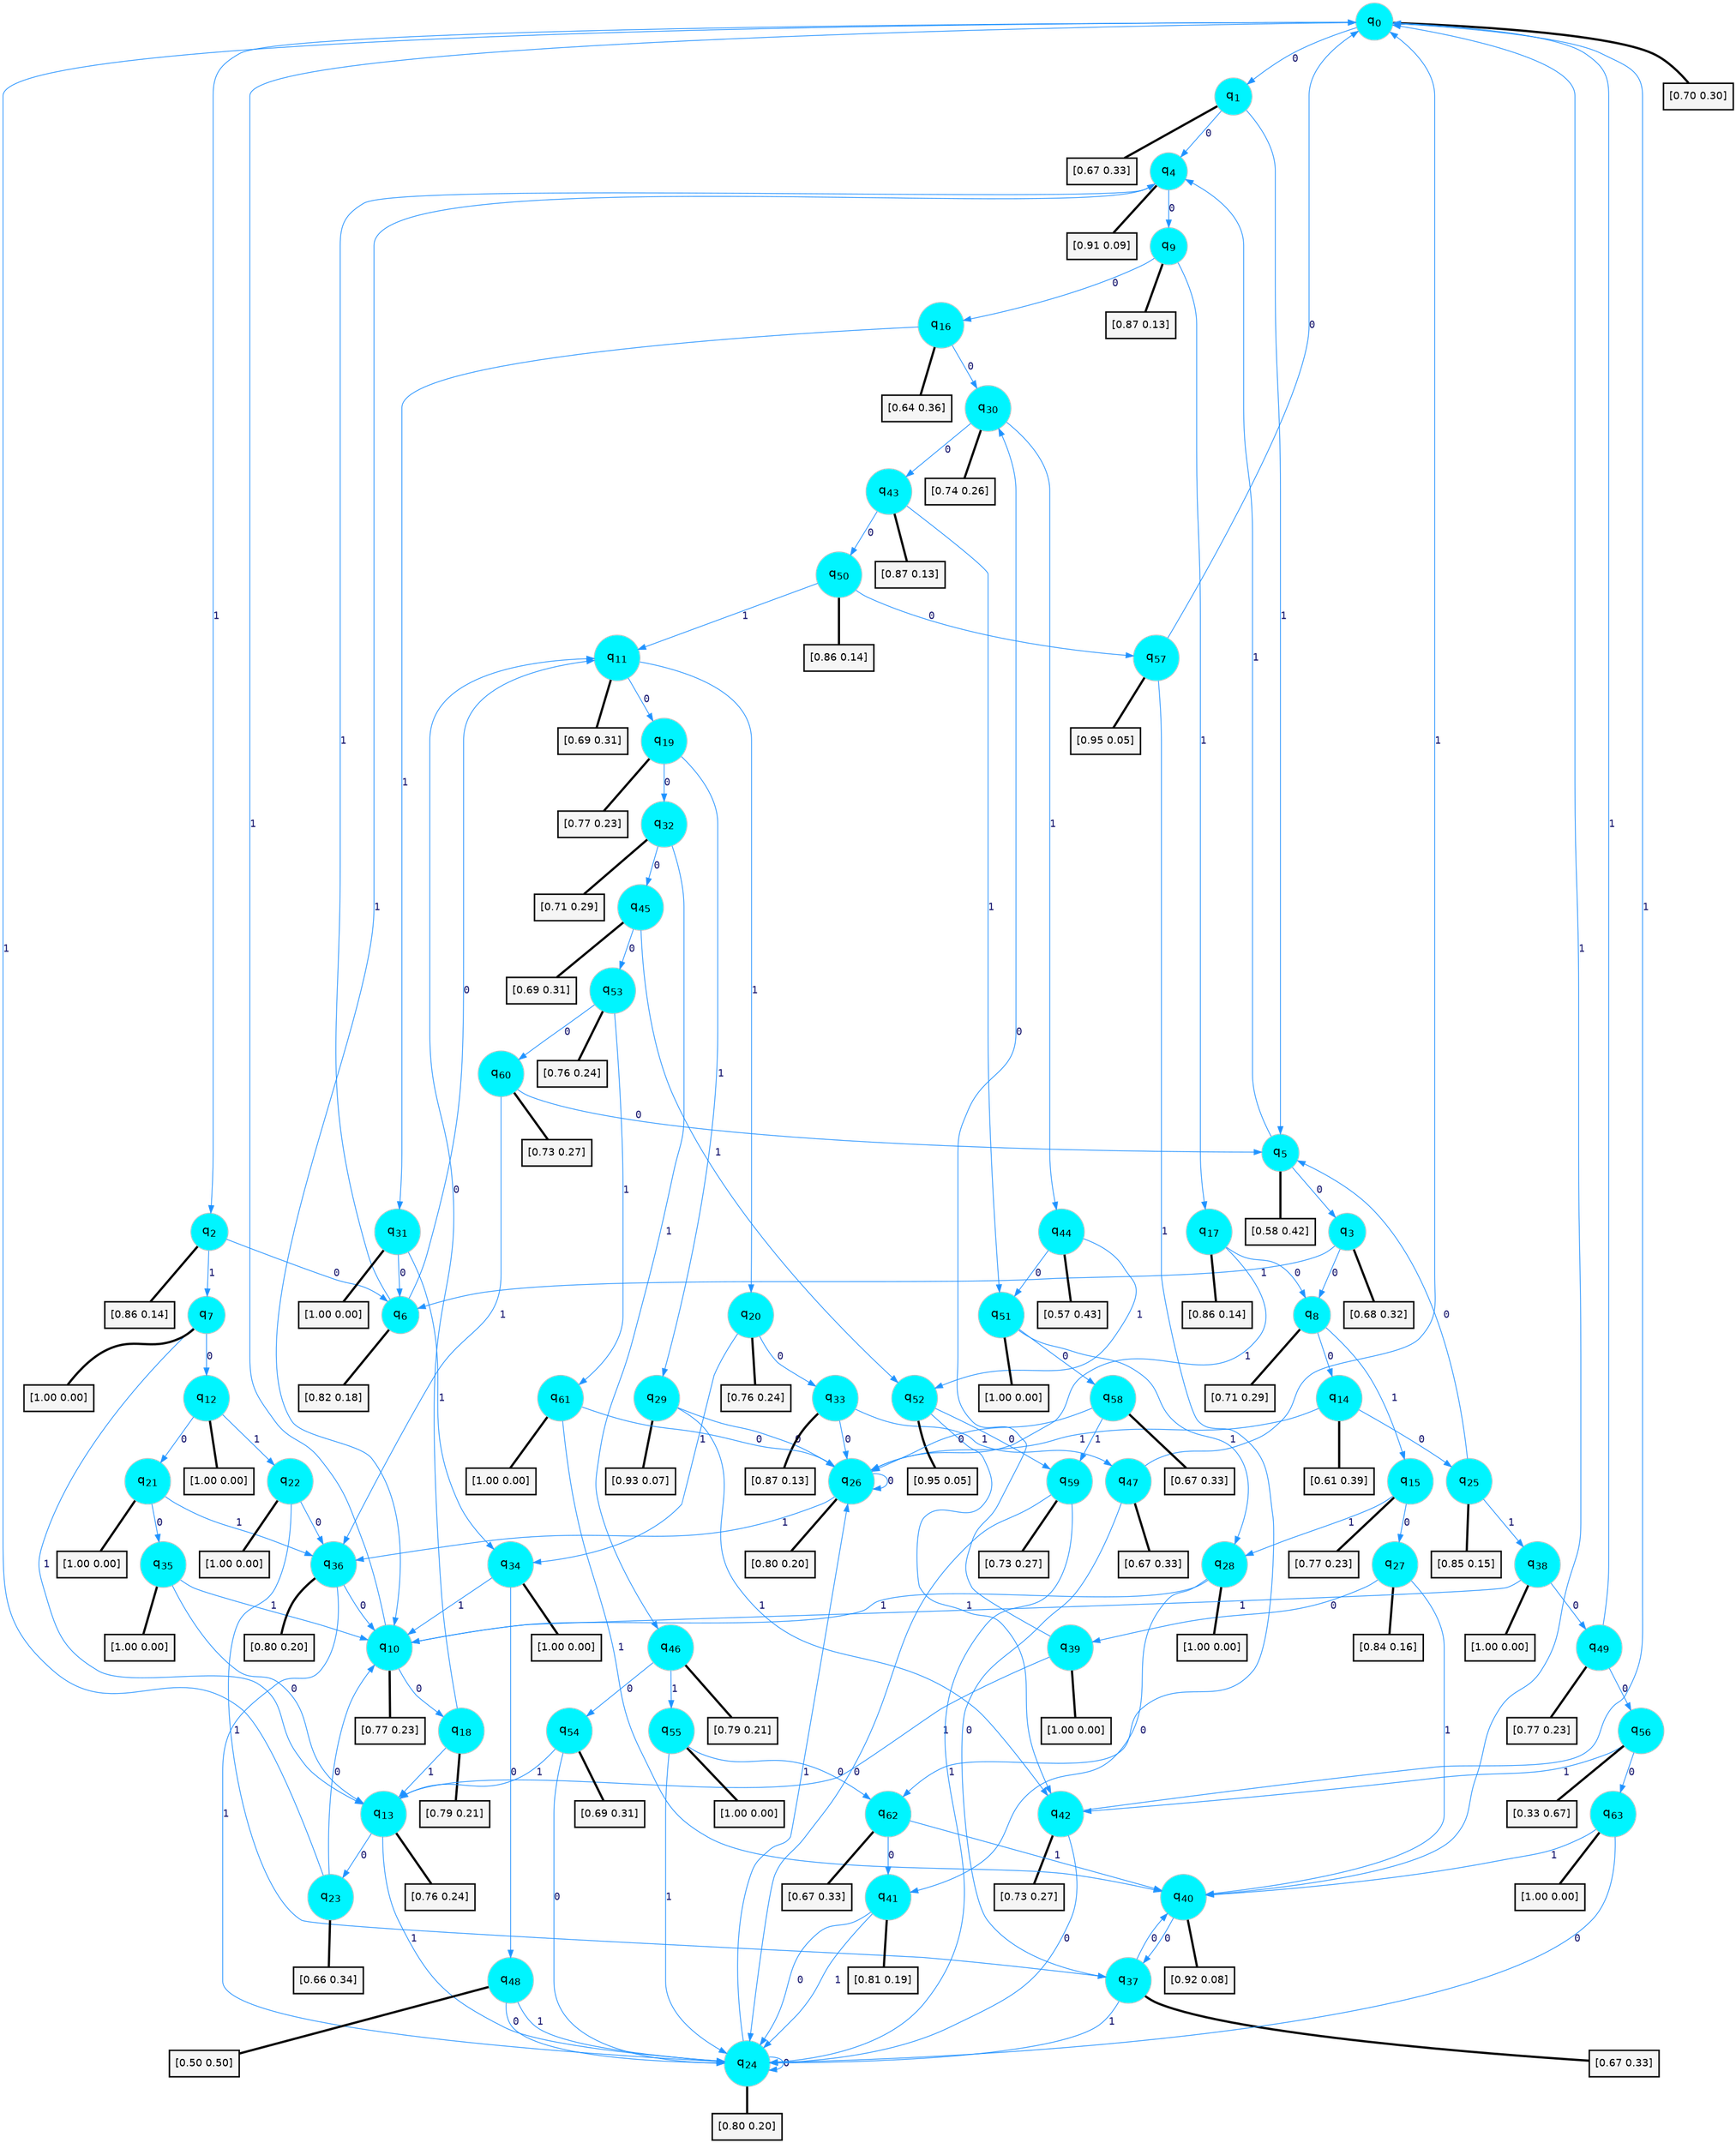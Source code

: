 digraph G {
graph [
bgcolor=transparent, dpi=300, rankdir=TD, size="40,25"];
node [
color=gray, fillcolor=turquoise1, fontcolor=black, fontname=Helvetica, fontsize=16, fontweight=bold, shape=circle, style=filled];
edge [
arrowsize=1, color=dodgerblue1, fontcolor=midnightblue, fontname=courier, fontweight=bold, penwidth=1, style=solid, weight=20];
0[label=<q<SUB>0</SUB>>];
1[label=<q<SUB>1</SUB>>];
2[label=<q<SUB>2</SUB>>];
3[label=<q<SUB>3</SUB>>];
4[label=<q<SUB>4</SUB>>];
5[label=<q<SUB>5</SUB>>];
6[label=<q<SUB>6</SUB>>];
7[label=<q<SUB>7</SUB>>];
8[label=<q<SUB>8</SUB>>];
9[label=<q<SUB>9</SUB>>];
10[label=<q<SUB>10</SUB>>];
11[label=<q<SUB>11</SUB>>];
12[label=<q<SUB>12</SUB>>];
13[label=<q<SUB>13</SUB>>];
14[label=<q<SUB>14</SUB>>];
15[label=<q<SUB>15</SUB>>];
16[label=<q<SUB>16</SUB>>];
17[label=<q<SUB>17</SUB>>];
18[label=<q<SUB>18</SUB>>];
19[label=<q<SUB>19</SUB>>];
20[label=<q<SUB>20</SUB>>];
21[label=<q<SUB>21</SUB>>];
22[label=<q<SUB>22</SUB>>];
23[label=<q<SUB>23</SUB>>];
24[label=<q<SUB>24</SUB>>];
25[label=<q<SUB>25</SUB>>];
26[label=<q<SUB>26</SUB>>];
27[label=<q<SUB>27</SUB>>];
28[label=<q<SUB>28</SUB>>];
29[label=<q<SUB>29</SUB>>];
30[label=<q<SUB>30</SUB>>];
31[label=<q<SUB>31</SUB>>];
32[label=<q<SUB>32</SUB>>];
33[label=<q<SUB>33</SUB>>];
34[label=<q<SUB>34</SUB>>];
35[label=<q<SUB>35</SUB>>];
36[label=<q<SUB>36</SUB>>];
37[label=<q<SUB>37</SUB>>];
38[label=<q<SUB>38</SUB>>];
39[label=<q<SUB>39</SUB>>];
40[label=<q<SUB>40</SUB>>];
41[label=<q<SUB>41</SUB>>];
42[label=<q<SUB>42</SUB>>];
43[label=<q<SUB>43</SUB>>];
44[label=<q<SUB>44</SUB>>];
45[label=<q<SUB>45</SUB>>];
46[label=<q<SUB>46</SUB>>];
47[label=<q<SUB>47</SUB>>];
48[label=<q<SUB>48</SUB>>];
49[label=<q<SUB>49</SUB>>];
50[label=<q<SUB>50</SUB>>];
51[label=<q<SUB>51</SUB>>];
52[label=<q<SUB>52</SUB>>];
53[label=<q<SUB>53</SUB>>];
54[label=<q<SUB>54</SUB>>];
55[label=<q<SUB>55</SUB>>];
56[label=<q<SUB>56</SUB>>];
57[label=<q<SUB>57</SUB>>];
58[label=<q<SUB>58</SUB>>];
59[label=<q<SUB>59</SUB>>];
60[label=<q<SUB>60</SUB>>];
61[label=<q<SUB>61</SUB>>];
62[label=<q<SUB>62</SUB>>];
63[label=<q<SUB>63</SUB>>];
64[label="[0.70 0.30]", shape=box,fontcolor=black, fontname=Helvetica, fontsize=14, penwidth=2, fillcolor=whitesmoke,color=black];
65[label="[0.67 0.33]", shape=box,fontcolor=black, fontname=Helvetica, fontsize=14, penwidth=2, fillcolor=whitesmoke,color=black];
66[label="[0.86 0.14]", shape=box,fontcolor=black, fontname=Helvetica, fontsize=14, penwidth=2, fillcolor=whitesmoke,color=black];
67[label="[0.68 0.32]", shape=box,fontcolor=black, fontname=Helvetica, fontsize=14, penwidth=2, fillcolor=whitesmoke,color=black];
68[label="[0.91 0.09]", shape=box,fontcolor=black, fontname=Helvetica, fontsize=14, penwidth=2, fillcolor=whitesmoke,color=black];
69[label="[0.58 0.42]", shape=box,fontcolor=black, fontname=Helvetica, fontsize=14, penwidth=2, fillcolor=whitesmoke,color=black];
70[label="[0.82 0.18]", shape=box,fontcolor=black, fontname=Helvetica, fontsize=14, penwidth=2, fillcolor=whitesmoke,color=black];
71[label="[1.00 0.00]", shape=box,fontcolor=black, fontname=Helvetica, fontsize=14, penwidth=2, fillcolor=whitesmoke,color=black];
72[label="[0.71 0.29]", shape=box,fontcolor=black, fontname=Helvetica, fontsize=14, penwidth=2, fillcolor=whitesmoke,color=black];
73[label="[0.87 0.13]", shape=box,fontcolor=black, fontname=Helvetica, fontsize=14, penwidth=2, fillcolor=whitesmoke,color=black];
74[label="[0.77 0.23]", shape=box,fontcolor=black, fontname=Helvetica, fontsize=14, penwidth=2, fillcolor=whitesmoke,color=black];
75[label="[0.69 0.31]", shape=box,fontcolor=black, fontname=Helvetica, fontsize=14, penwidth=2, fillcolor=whitesmoke,color=black];
76[label="[1.00 0.00]", shape=box,fontcolor=black, fontname=Helvetica, fontsize=14, penwidth=2, fillcolor=whitesmoke,color=black];
77[label="[0.76 0.24]", shape=box,fontcolor=black, fontname=Helvetica, fontsize=14, penwidth=2, fillcolor=whitesmoke,color=black];
78[label="[0.61 0.39]", shape=box,fontcolor=black, fontname=Helvetica, fontsize=14, penwidth=2, fillcolor=whitesmoke,color=black];
79[label="[0.77 0.23]", shape=box,fontcolor=black, fontname=Helvetica, fontsize=14, penwidth=2, fillcolor=whitesmoke,color=black];
80[label="[0.64 0.36]", shape=box,fontcolor=black, fontname=Helvetica, fontsize=14, penwidth=2, fillcolor=whitesmoke,color=black];
81[label="[0.86 0.14]", shape=box,fontcolor=black, fontname=Helvetica, fontsize=14, penwidth=2, fillcolor=whitesmoke,color=black];
82[label="[0.79 0.21]", shape=box,fontcolor=black, fontname=Helvetica, fontsize=14, penwidth=2, fillcolor=whitesmoke,color=black];
83[label="[0.77 0.23]", shape=box,fontcolor=black, fontname=Helvetica, fontsize=14, penwidth=2, fillcolor=whitesmoke,color=black];
84[label="[0.76 0.24]", shape=box,fontcolor=black, fontname=Helvetica, fontsize=14, penwidth=2, fillcolor=whitesmoke,color=black];
85[label="[1.00 0.00]", shape=box,fontcolor=black, fontname=Helvetica, fontsize=14, penwidth=2, fillcolor=whitesmoke,color=black];
86[label="[1.00 0.00]", shape=box,fontcolor=black, fontname=Helvetica, fontsize=14, penwidth=2, fillcolor=whitesmoke,color=black];
87[label="[0.66 0.34]", shape=box,fontcolor=black, fontname=Helvetica, fontsize=14, penwidth=2, fillcolor=whitesmoke,color=black];
88[label="[0.80 0.20]", shape=box,fontcolor=black, fontname=Helvetica, fontsize=14, penwidth=2, fillcolor=whitesmoke,color=black];
89[label="[0.85 0.15]", shape=box,fontcolor=black, fontname=Helvetica, fontsize=14, penwidth=2, fillcolor=whitesmoke,color=black];
90[label="[0.80 0.20]", shape=box,fontcolor=black, fontname=Helvetica, fontsize=14, penwidth=2, fillcolor=whitesmoke,color=black];
91[label="[0.84 0.16]", shape=box,fontcolor=black, fontname=Helvetica, fontsize=14, penwidth=2, fillcolor=whitesmoke,color=black];
92[label="[1.00 0.00]", shape=box,fontcolor=black, fontname=Helvetica, fontsize=14, penwidth=2, fillcolor=whitesmoke,color=black];
93[label="[0.93 0.07]", shape=box,fontcolor=black, fontname=Helvetica, fontsize=14, penwidth=2, fillcolor=whitesmoke,color=black];
94[label="[0.74 0.26]", shape=box,fontcolor=black, fontname=Helvetica, fontsize=14, penwidth=2, fillcolor=whitesmoke,color=black];
95[label="[1.00 0.00]", shape=box,fontcolor=black, fontname=Helvetica, fontsize=14, penwidth=2, fillcolor=whitesmoke,color=black];
96[label="[0.71 0.29]", shape=box,fontcolor=black, fontname=Helvetica, fontsize=14, penwidth=2, fillcolor=whitesmoke,color=black];
97[label="[0.87 0.13]", shape=box,fontcolor=black, fontname=Helvetica, fontsize=14, penwidth=2, fillcolor=whitesmoke,color=black];
98[label="[1.00 0.00]", shape=box,fontcolor=black, fontname=Helvetica, fontsize=14, penwidth=2, fillcolor=whitesmoke,color=black];
99[label="[1.00 0.00]", shape=box,fontcolor=black, fontname=Helvetica, fontsize=14, penwidth=2, fillcolor=whitesmoke,color=black];
100[label="[0.80 0.20]", shape=box,fontcolor=black, fontname=Helvetica, fontsize=14, penwidth=2, fillcolor=whitesmoke,color=black];
101[label="[0.67 0.33]", shape=box,fontcolor=black, fontname=Helvetica, fontsize=14, penwidth=2, fillcolor=whitesmoke,color=black];
102[label="[1.00 0.00]", shape=box,fontcolor=black, fontname=Helvetica, fontsize=14, penwidth=2, fillcolor=whitesmoke,color=black];
103[label="[1.00 0.00]", shape=box,fontcolor=black, fontname=Helvetica, fontsize=14, penwidth=2, fillcolor=whitesmoke,color=black];
104[label="[0.92 0.08]", shape=box,fontcolor=black, fontname=Helvetica, fontsize=14, penwidth=2, fillcolor=whitesmoke,color=black];
105[label="[0.81 0.19]", shape=box,fontcolor=black, fontname=Helvetica, fontsize=14, penwidth=2, fillcolor=whitesmoke,color=black];
106[label="[0.73 0.27]", shape=box,fontcolor=black, fontname=Helvetica, fontsize=14, penwidth=2, fillcolor=whitesmoke,color=black];
107[label="[0.87 0.13]", shape=box,fontcolor=black, fontname=Helvetica, fontsize=14, penwidth=2, fillcolor=whitesmoke,color=black];
108[label="[0.57 0.43]", shape=box,fontcolor=black, fontname=Helvetica, fontsize=14, penwidth=2, fillcolor=whitesmoke,color=black];
109[label="[0.69 0.31]", shape=box,fontcolor=black, fontname=Helvetica, fontsize=14, penwidth=2, fillcolor=whitesmoke,color=black];
110[label="[0.79 0.21]", shape=box,fontcolor=black, fontname=Helvetica, fontsize=14, penwidth=2, fillcolor=whitesmoke,color=black];
111[label="[0.67 0.33]", shape=box,fontcolor=black, fontname=Helvetica, fontsize=14, penwidth=2, fillcolor=whitesmoke,color=black];
112[label="[0.50 0.50]", shape=box,fontcolor=black, fontname=Helvetica, fontsize=14, penwidth=2, fillcolor=whitesmoke,color=black];
113[label="[0.77 0.23]", shape=box,fontcolor=black, fontname=Helvetica, fontsize=14, penwidth=2, fillcolor=whitesmoke,color=black];
114[label="[0.86 0.14]", shape=box,fontcolor=black, fontname=Helvetica, fontsize=14, penwidth=2, fillcolor=whitesmoke,color=black];
115[label="[1.00 0.00]", shape=box,fontcolor=black, fontname=Helvetica, fontsize=14, penwidth=2, fillcolor=whitesmoke,color=black];
116[label="[0.95 0.05]", shape=box,fontcolor=black, fontname=Helvetica, fontsize=14, penwidth=2, fillcolor=whitesmoke,color=black];
117[label="[0.76 0.24]", shape=box,fontcolor=black, fontname=Helvetica, fontsize=14, penwidth=2, fillcolor=whitesmoke,color=black];
118[label="[0.69 0.31]", shape=box,fontcolor=black, fontname=Helvetica, fontsize=14, penwidth=2, fillcolor=whitesmoke,color=black];
119[label="[1.00 0.00]", shape=box,fontcolor=black, fontname=Helvetica, fontsize=14, penwidth=2, fillcolor=whitesmoke,color=black];
120[label="[0.33 0.67]", shape=box,fontcolor=black, fontname=Helvetica, fontsize=14, penwidth=2, fillcolor=whitesmoke,color=black];
121[label="[0.95 0.05]", shape=box,fontcolor=black, fontname=Helvetica, fontsize=14, penwidth=2, fillcolor=whitesmoke,color=black];
122[label="[0.67 0.33]", shape=box,fontcolor=black, fontname=Helvetica, fontsize=14, penwidth=2, fillcolor=whitesmoke,color=black];
123[label="[0.73 0.27]", shape=box,fontcolor=black, fontname=Helvetica, fontsize=14, penwidth=2, fillcolor=whitesmoke,color=black];
124[label="[0.73 0.27]", shape=box,fontcolor=black, fontname=Helvetica, fontsize=14, penwidth=2, fillcolor=whitesmoke,color=black];
125[label="[1.00 0.00]", shape=box,fontcolor=black, fontname=Helvetica, fontsize=14, penwidth=2, fillcolor=whitesmoke,color=black];
126[label="[0.67 0.33]", shape=box,fontcolor=black, fontname=Helvetica, fontsize=14, penwidth=2, fillcolor=whitesmoke,color=black];
127[label="[1.00 0.00]", shape=box,fontcolor=black, fontname=Helvetica, fontsize=14, penwidth=2, fillcolor=whitesmoke,color=black];
0->1 [label=0];
0->2 [label=1];
0->64 [arrowhead=none, penwidth=3,color=black];
1->4 [label=0];
1->5 [label=1];
1->65 [arrowhead=none, penwidth=3,color=black];
2->6 [label=0];
2->7 [label=1];
2->66 [arrowhead=none, penwidth=3,color=black];
3->8 [label=0];
3->6 [label=1];
3->67 [arrowhead=none, penwidth=3,color=black];
4->9 [label=0];
4->10 [label=1];
4->68 [arrowhead=none, penwidth=3,color=black];
5->3 [label=0];
5->4 [label=1];
5->69 [arrowhead=none, penwidth=3,color=black];
6->11 [label=0];
6->4 [label=1];
6->70 [arrowhead=none, penwidth=3,color=black];
7->12 [label=0];
7->13 [label=1];
7->71 [arrowhead=none, penwidth=3,color=black];
8->14 [label=0];
8->15 [label=1];
8->72 [arrowhead=none, penwidth=3,color=black];
9->16 [label=0];
9->17 [label=1];
9->73 [arrowhead=none, penwidth=3,color=black];
10->18 [label=0];
10->0 [label=1];
10->74 [arrowhead=none, penwidth=3,color=black];
11->19 [label=0];
11->20 [label=1];
11->75 [arrowhead=none, penwidth=3,color=black];
12->21 [label=0];
12->22 [label=1];
12->76 [arrowhead=none, penwidth=3,color=black];
13->23 [label=0];
13->24 [label=1];
13->77 [arrowhead=none, penwidth=3,color=black];
14->25 [label=0];
14->26 [label=1];
14->78 [arrowhead=none, penwidth=3,color=black];
15->27 [label=0];
15->28 [label=1];
15->79 [arrowhead=none, penwidth=3,color=black];
16->30 [label=0];
16->31 [label=1];
16->80 [arrowhead=none, penwidth=3,color=black];
17->8 [label=0];
17->26 [label=1];
17->81 [arrowhead=none, penwidth=3,color=black];
18->11 [label=0];
18->13 [label=1];
18->82 [arrowhead=none, penwidth=3,color=black];
19->32 [label=0];
19->29 [label=1];
19->83 [arrowhead=none, penwidth=3,color=black];
20->33 [label=0];
20->34 [label=1];
20->84 [arrowhead=none, penwidth=3,color=black];
21->35 [label=0];
21->36 [label=1];
21->85 [arrowhead=none, penwidth=3,color=black];
22->36 [label=0];
22->37 [label=1];
22->86 [arrowhead=none, penwidth=3,color=black];
23->10 [label=0];
23->0 [label=1];
23->87 [arrowhead=none, penwidth=3,color=black];
24->24 [label=0];
24->26 [label=1];
24->88 [arrowhead=none, penwidth=3,color=black];
25->5 [label=0];
25->38 [label=1];
25->89 [arrowhead=none, penwidth=3,color=black];
26->26 [label=0];
26->36 [label=1];
26->90 [arrowhead=none, penwidth=3,color=black];
27->39 [label=0];
27->40 [label=1];
27->91 [arrowhead=none, penwidth=3,color=black];
28->41 [label=0];
28->10 [label=1];
28->92 [arrowhead=none, penwidth=3,color=black];
29->26 [label=0];
29->42 [label=1];
29->93 [arrowhead=none, penwidth=3,color=black];
30->43 [label=0];
30->44 [label=1];
30->94 [arrowhead=none, penwidth=3,color=black];
31->6 [label=0];
31->34 [label=1];
31->95 [arrowhead=none, penwidth=3,color=black];
32->45 [label=0];
32->46 [label=1];
32->96 [arrowhead=none, penwidth=3,color=black];
33->26 [label=0];
33->47 [label=1];
33->97 [arrowhead=none, penwidth=3,color=black];
34->48 [label=0];
34->10 [label=1];
34->98 [arrowhead=none, penwidth=3,color=black];
35->13 [label=0];
35->10 [label=1];
35->99 [arrowhead=none, penwidth=3,color=black];
36->10 [label=0];
36->24 [label=1];
36->100 [arrowhead=none, penwidth=3,color=black];
37->40 [label=0];
37->24 [label=1];
37->101 [arrowhead=none, penwidth=3,color=black];
38->49 [label=0];
38->10 [label=1];
38->102 [arrowhead=none, penwidth=3,color=black];
39->30 [label=0];
39->13 [label=1];
39->103 [arrowhead=none, penwidth=3,color=black];
40->37 [label=0];
40->0 [label=1];
40->104 [arrowhead=none, penwidth=3,color=black];
41->24 [label=0];
41->24 [label=1];
41->105 [arrowhead=none, penwidth=3,color=black];
42->24 [label=0];
42->0 [label=1];
42->106 [arrowhead=none, penwidth=3,color=black];
43->50 [label=0];
43->51 [label=1];
43->107 [arrowhead=none, penwidth=3,color=black];
44->51 [label=0];
44->52 [label=1];
44->108 [arrowhead=none, penwidth=3,color=black];
45->53 [label=0];
45->52 [label=1];
45->109 [arrowhead=none, penwidth=3,color=black];
46->54 [label=0];
46->55 [label=1];
46->110 [arrowhead=none, penwidth=3,color=black];
47->37 [label=0];
47->0 [label=1];
47->111 [arrowhead=none, penwidth=3,color=black];
48->24 [label=0];
48->24 [label=1];
48->112 [arrowhead=none, penwidth=3,color=black];
49->56 [label=0];
49->0 [label=1];
49->113 [arrowhead=none, penwidth=3,color=black];
50->57 [label=0];
50->11 [label=1];
50->114 [arrowhead=none, penwidth=3,color=black];
51->58 [label=0];
51->28 [label=1];
51->115 [arrowhead=none, penwidth=3,color=black];
52->59 [label=0];
52->42 [label=1];
52->116 [arrowhead=none, penwidth=3,color=black];
53->60 [label=0];
53->61 [label=1];
53->117 [arrowhead=none, penwidth=3,color=black];
54->24 [label=0];
54->13 [label=1];
54->118 [arrowhead=none, penwidth=3,color=black];
55->62 [label=0];
55->24 [label=1];
55->119 [arrowhead=none, penwidth=3,color=black];
56->63 [label=0];
56->42 [label=1];
56->120 [arrowhead=none, penwidth=3,color=black];
57->0 [label=0];
57->62 [label=1];
57->121 [arrowhead=none, penwidth=3,color=black];
58->26 [label=0];
58->59 [label=1];
58->122 [arrowhead=none, penwidth=3,color=black];
59->24 [label=0];
59->24 [label=1];
59->123 [arrowhead=none, penwidth=3,color=black];
60->5 [label=0];
60->36 [label=1];
60->124 [arrowhead=none, penwidth=3,color=black];
61->26 [label=0];
61->40 [label=1];
61->125 [arrowhead=none, penwidth=3,color=black];
62->41 [label=0];
62->40 [label=1];
62->126 [arrowhead=none, penwidth=3,color=black];
63->24 [label=0];
63->40 [label=1];
63->127 [arrowhead=none, penwidth=3,color=black];
}
